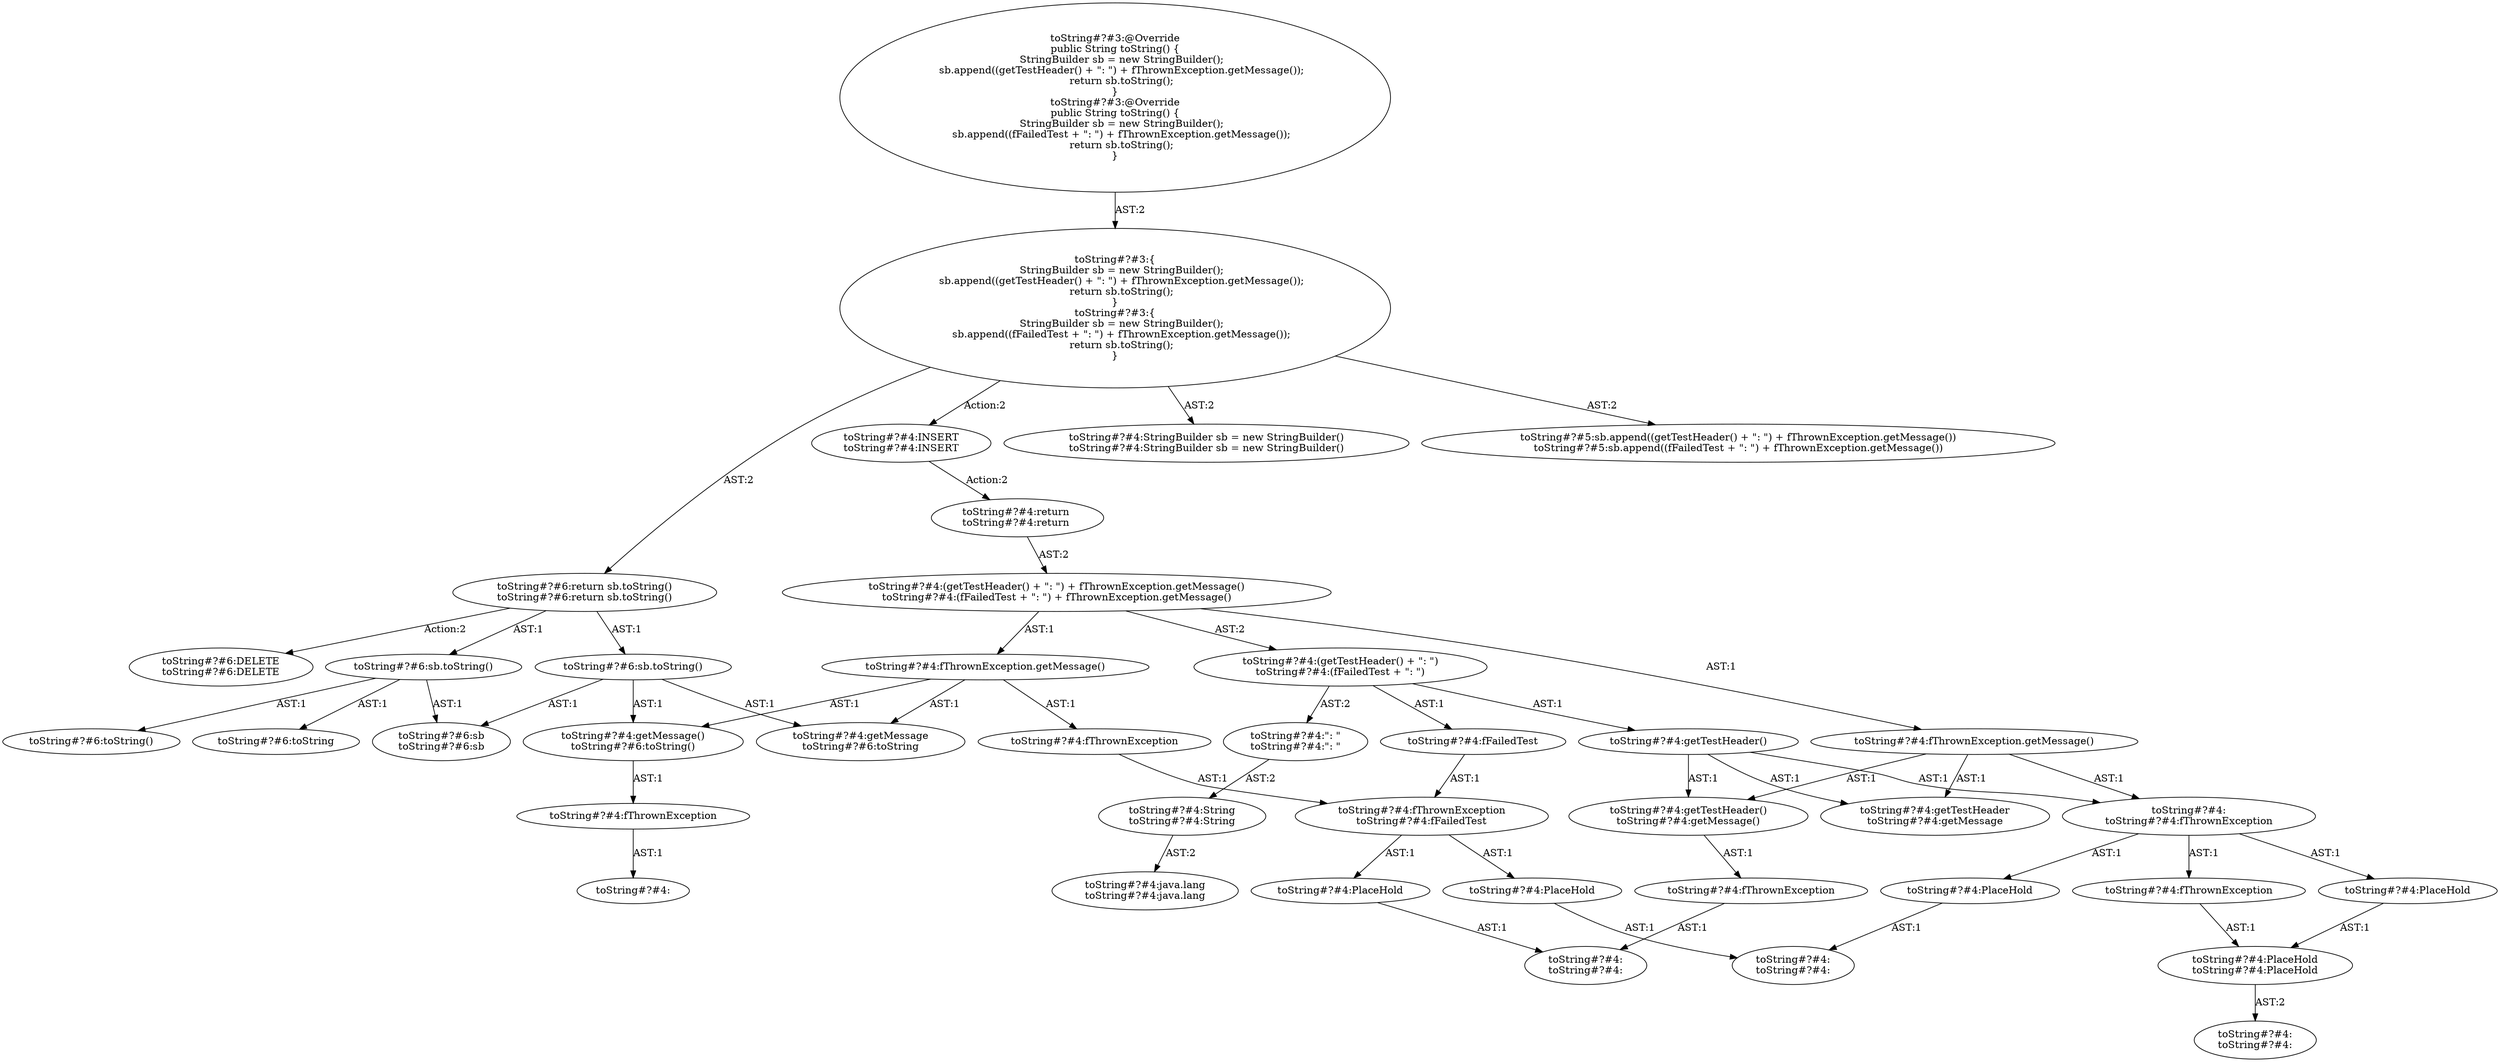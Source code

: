 digraph "Pattern" {
0 [label="toString#?#6:DELETE
toString#?#6:DELETE" shape=ellipse]
1 [label="toString#?#6:return sb.toString()
toString#?#6:return sb.toString()" shape=ellipse]
2 [label="toString#?#3:\{
    StringBuilder sb = new StringBuilder();
    sb.append((getTestHeader() + \": \") + fThrownException.getMessage());
    return sb.toString();
\}
toString#?#3:\{
    StringBuilder sb = new StringBuilder();
    sb.append((fFailedTest + \": \") + fThrownException.getMessage());
    return sb.toString();
\}" shape=ellipse]
3 [label="toString#?#3:@Override
public String toString() \{
    StringBuilder sb = new StringBuilder();
    sb.append((getTestHeader() + \": \") + fThrownException.getMessage());
    return sb.toString();
\}
toString#?#3:@Override
public String toString() \{
    StringBuilder sb = new StringBuilder();
    sb.append((fFailedTest + \": \") + fThrownException.getMessage());
    return sb.toString();
\}" shape=ellipse]
4 [label="toString#?#4:StringBuilder sb = new StringBuilder()
toString#?#4:StringBuilder sb = new StringBuilder()" shape=ellipse]
5 [label="toString#?#5:sb.append((getTestHeader() + \": \") + fThrownException.getMessage())
toString#?#5:sb.append((fFailedTest + \": \") + fThrownException.getMessage())" shape=ellipse]
6 [label="toString#?#4:INSERT
toString#?#4:INSERT" shape=ellipse]
7 [label="toString#?#4:return 
toString#?#4:return " shape=ellipse]
8 [label="toString#?#4:(getTestHeader() + \": \") + fThrownException.getMessage()
toString#?#4:(fFailedTest + \": \") + fThrownException.getMessage()" shape=ellipse]
9 [label="toString#?#4:(getTestHeader() + \": \")
toString#?#4:(fFailedTest + \": \")" shape=ellipse]
10 [label="toString#?#4:getTestHeader()" shape=ellipse]
11 [label="toString#?#4:getTestHeader
toString#?#4:getMessage" shape=ellipse]
12 [label="toString#?#4:
toString#?#4:fThrownException" shape=ellipse]
13 [label="toString#?#4:PlaceHold" shape=ellipse]
14 [label="toString#?#4:
toString#?#4:" shape=ellipse]
15 [label="toString#?#4:PlaceHold" shape=ellipse]
16 [label="toString#?#4:PlaceHold
toString#?#4:PlaceHold" shape=ellipse]
17 [label="toString#?#4:
toString#?#4:" shape=ellipse]
18 [label="toString#?#4:getTestHeader()
toString#?#4:getMessage()" shape=ellipse]
19 [label="toString#?#4:\": \"
toString#?#4:\": \"" shape=ellipse]
20 [label="toString#?#4:String
toString#?#4:String" shape=ellipse]
21 [label="toString#?#4:java.lang
toString#?#4:java.lang" shape=ellipse]
22 [label="toString#?#4:fThrownException.getMessage()" shape=ellipse]
23 [label="toString#?#4:getMessage
toString#?#6:toString" shape=ellipse]
24 [label="toString#?#4:fThrownException" shape=ellipse]
25 [label="toString#?#4:fThrownException
toString#?#4:fFailedTest" shape=ellipse]
26 [label="toString#?#4:PlaceHold" shape=ellipse]
27 [label="toString#?#4:
toString#?#4:" shape=ellipse]
28 [label="toString#?#4:getMessage()
toString#?#6:toString()" shape=ellipse]
29 [label="toString#?#4:fThrownException" shape=ellipse]
30 [label="toString#?#4:" shape=ellipse]
31 [label="toString#?#6:sb.toString()" shape=ellipse]
32 [label="toString#?#6:toString" shape=ellipse]
33 [label="toString#?#6:sb
toString#?#6:sb" shape=ellipse]
34 [label="toString#?#6:toString()" shape=ellipse]
35 [label="toString#?#4:fFailedTest" shape=ellipse]
36 [label="toString#?#4:fThrownException.getMessage()" shape=ellipse]
37 [label="toString#?#6:sb.toString()" shape=ellipse]
38 [label="toString#?#4:fThrownException" shape=ellipse]
39 [label="toString#?#4:fThrownException" shape=ellipse]
40 [label="toString#?#4:PlaceHold" shape=ellipse]
1 -> 0 [label="Action:2"];
1 -> 31 [label="AST:1"];
1 -> 37 [label="AST:1"];
2 -> 1 [label="AST:2"];
2 -> 4 [label="AST:2"];
2 -> 5 [label="AST:2"];
2 -> 6 [label="Action:2"];
3 -> 2 [label="AST:2"];
6 -> 7 [label="Action:2"];
7 -> 8 [label="AST:2"];
8 -> 9 [label="AST:2"];
8 -> 22 [label="AST:1"];
8 -> 36 [label="AST:1"];
9 -> 10 [label="AST:1"];
9 -> 19 [label="AST:2"];
9 -> 35 [label="AST:1"];
10 -> 11 [label="AST:1"];
10 -> 12 [label="AST:1"];
10 -> 18 [label="AST:1"];
12 -> 13 [label="AST:1"];
12 -> 15 [label="AST:1"];
12 -> 38 [label="AST:1"];
13 -> 14 [label="AST:1"];
15 -> 16 [label="AST:1"];
16 -> 17 [label="AST:2"];
18 -> 39 [label="AST:1"];
19 -> 20 [label="AST:2"];
20 -> 21 [label="AST:2"];
22 -> 23 [label="AST:1"];
22 -> 24 [label="AST:1"];
22 -> 28 [label="AST:1"];
24 -> 25 [label="AST:1"];
25 -> 26 [label="AST:1"];
25 -> 40 [label="AST:1"];
26 -> 27 [label="AST:1"];
28 -> 29 [label="AST:1"];
29 -> 30 [label="AST:1"];
31 -> 32 [label="AST:1"];
31 -> 33 [label="AST:1"];
31 -> 34 [label="AST:1"];
35 -> 25 [label="AST:1"];
36 -> 11 [label="AST:1"];
36 -> 12 [label="AST:1"];
36 -> 18 [label="AST:1"];
37 -> 23 [label="AST:1"];
37 -> 33 [label="AST:1"];
37 -> 28 [label="AST:1"];
38 -> 16 [label="AST:1"];
39 -> 27 [label="AST:1"];
40 -> 14 [label="AST:1"];
}